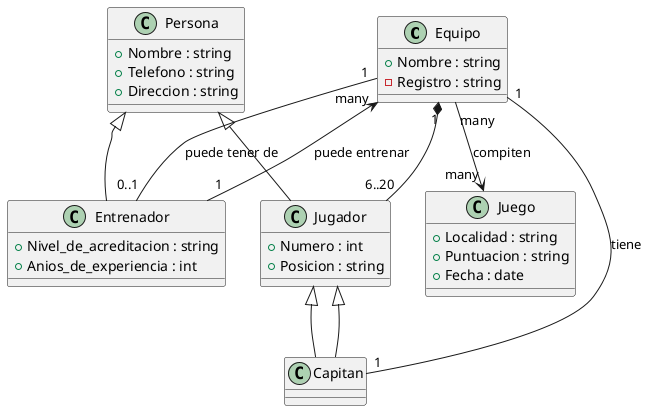 @startuml reto2JosueGuedez
class Equipo{
 +Nombre : string
 -Registro : string
}

class Persona {
  +Nombre : string
  +Telefono : string
  +Direccion : string
}

class Jugador extends Persona {
  +Numero : int
  +Posicion : string
}

class Capitan extends Jugador {

}

class Entrenador extends Persona {
  +Nivel_de_acreditacion : string
  +Anios_de_experiencia : int
}

class Juego{
  +Localidad : string
  +Puntuacion : string
  +Fecha : date
}

Equipo "1" *-- "6..20" Jugador
Jugador <|-- Capitan
Equipo "1" -- "1" Capitan : tiene
Equipo "1" -- "0..1" Entrenador : puede tener de
Equipo "many" <-- "1" Entrenador: puede entrenar
Equipo "many" --> "many" Juego : compiten

@enduml
